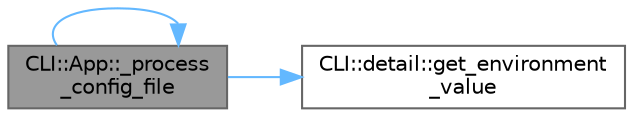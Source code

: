 digraph "CLI::App::_process_config_file"
{
 // LATEX_PDF_SIZE
  bgcolor="transparent";
  edge [fontname=Helvetica,fontsize=10,labelfontname=Helvetica,labelfontsize=10];
  node [fontname=Helvetica,fontsize=10,shape=box,height=0.2,width=0.4];
  rankdir="LR";
  Node1 [id="Node000001",label="CLI::App::_process\l_config_file",height=0.2,width=0.4,color="gray40", fillcolor="grey60", style="filled", fontcolor="black",tooltip="Read and process a configuration file (main app only)"];
  Node1 -> Node1 [id="edge1_Node000001_Node000001",color="steelblue1",style="solid",tooltip=" "];
  Node1 -> Node2 [id="edge2_Node000001_Node000002",color="steelblue1",style="solid",tooltip=" "];
  Node2 [id="Node000002",label="CLI::detail::get_environment\l_value",height=0.2,width=0.4,color="grey40", fillcolor="white", style="filled",URL="$namespace_c_l_i_1_1detail.html#aae4cdb1746f78c5d64ff2fada0dd7742",tooltip="get the value of an environmental variable or empty string if empty"];
}
